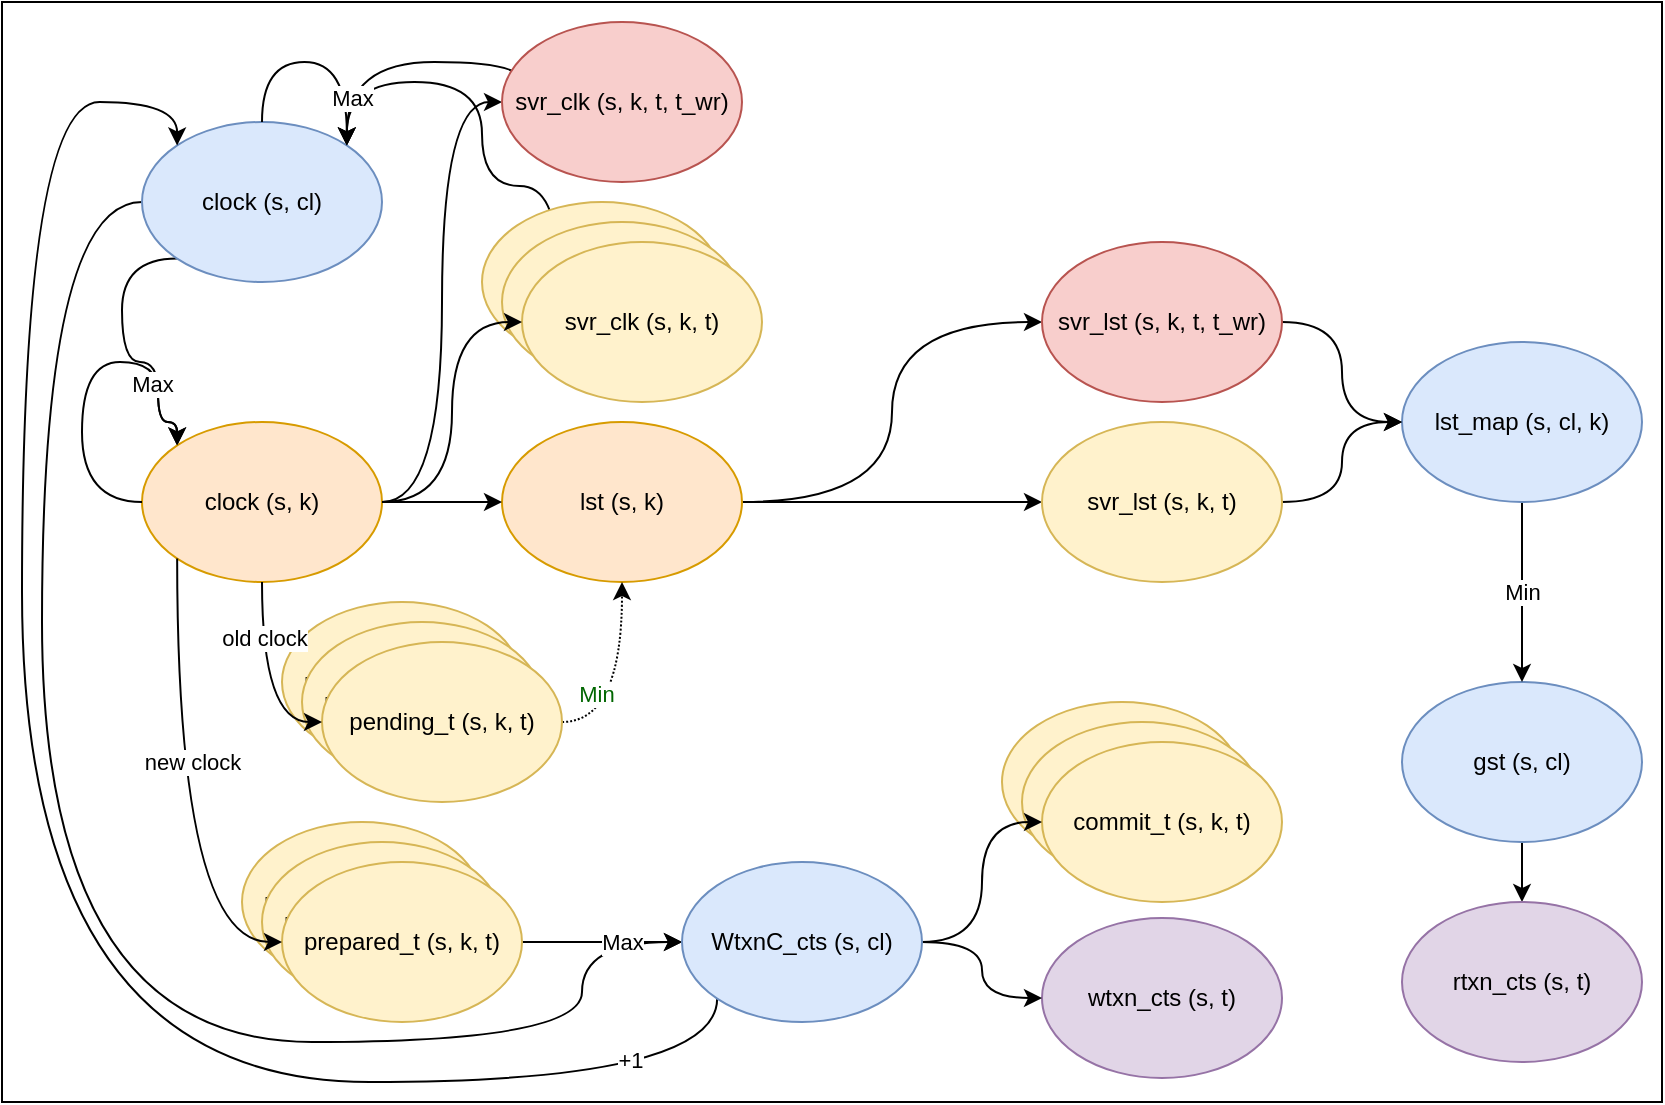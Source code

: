 <mxfile version="23.0.2" type="device" pages="2">
  <diagram name="Page-1" id="ZIFPLu7CePDephOo77lz">
    <mxGraphModel dx="776" dy="522" grid="1" gridSize="10" guides="1" tooltips="1" connect="1" arrows="1" fold="1" page="1" pageScale="1" pageWidth="850" pageHeight="1100" math="0" shadow="0">
      <root>
        <mxCell id="0" />
        <mxCell id="1" parent="0" />
        <mxCell id="nfb2AhiocmXmAQdRs9SI-58" value="" style="rounded=0;whiteSpace=wrap;html=1;fontFamily=Helvetica;fontSize=11;fontColor=default;" parent="1" vertex="1">
          <mxGeometry x="10" y="200" width="830" height="550" as="geometry" />
        </mxCell>
        <mxCell id="nfb2AhiocmXmAQdRs9SI-48" style="edgeStyle=orthogonalEdgeStyle;shape=connector;curved=1;rounded=0;orthogonalLoop=1;jettySize=auto;html=1;exitX=0;exitY=0;exitDx=0;exitDy=0;entryX=1;entryY=0;entryDx=0;entryDy=0;labelBackgroundColor=default;strokeColor=default;align=center;verticalAlign=middle;fontFamily=Helvetica;fontSize=11;fontColor=default;endArrow=classic;" parent="1" source="nfb2AhiocmXmAQdRs9SI-46" target="nfb2AhiocmXmAQdRs9SI-4" edge="1">
          <mxGeometry relative="1" as="geometry">
            <Array as="points">
              <mxPoint x="288" y="292" />
              <mxPoint x="250" y="292" />
              <mxPoint x="250" y="240" />
              <mxPoint x="182" y="240" />
            </Array>
          </mxGeometry>
        </mxCell>
        <mxCell id="nfb2AhiocmXmAQdRs9SI-17" style="edgeStyle=orthogonalEdgeStyle;shape=connector;curved=1;rounded=0;orthogonalLoop=1;jettySize=auto;html=1;exitX=0.5;exitY=1;exitDx=0;exitDy=0;entryX=0.5;entryY=0;entryDx=0;entryDy=0;labelBackgroundColor=default;strokeColor=default;align=center;verticalAlign=middle;fontFamily=Helvetica;fontSize=11;fontColor=default;endArrow=classic;" parent="1" source="nfb2AhiocmXmAQdRs9SI-1" target="nfb2AhiocmXmAQdRs9SI-13" edge="1">
          <mxGeometry relative="1" as="geometry" />
        </mxCell>
        <mxCell id="nfb2AhiocmXmAQdRs9SI-1" value="gst (s, cl)" style="ellipse;whiteSpace=wrap;html=1;fillColor=#dae8fc;strokeColor=#6c8ebf;" parent="1" vertex="1">
          <mxGeometry x="710" y="540" width="120" height="80" as="geometry" />
        </mxCell>
        <mxCell id="nfb2AhiocmXmAQdRs9SI-53" value="Min" style="edgeStyle=orthogonalEdgeStyle;shape=connector;curved=1;rounded=0;orthogonalLoop=1;jettySize=auto;html=1;exitX=0.5;exitY=1;exitDx=0;exitDy=0;entryX=0.5;entryY=0;entryDx=0;entryDy=0;labelBackgroundColor=default;strokeColor=default;align=center;verticalAlign=middle;fontFamily=Helvetica;fontSize=11;fontColor=default;endArrow=classic;" parent="1" source="nfb2AhiocmXmAQdRs9SI-2" target="nfb2AhiocmXmAQdRs9SI-1" edge="1">
          <mxGeometry relative="1" as="geometry" />
        </mxCell>
        <mxCell id="nfb2AhiocmXmAQdRs9SI-2" value="lst_map (s, cl, k)" style="ellipse;whiteSpace=wrap;html=1;fillColor=#dae8fc;strokeColor=#6c8ebf;" parent="1" vertex="1">
          <mxGeometry x="710" y="370" width="120" height="80" as="geometry" />
        </mxCell>
        <mxCell id="nfb2AhiocmXmAQdRs9SI-39" style="edgeStyle=orthogonalEdgeStyle;shape=connector;curved=1;rounded=0;orthogonalLoop=1;jettySize=auto;html=1;exitX=1;exitY=0.5;exitDx=0;exitDy=0;entryX=0;entryY=0.5;entryDx=0;entryDy=0;labelBackgroundColor=default;strokeColor=default;align=center;verticalAlign=middle;fontFamily=Helvetica;fontSize=11;fontColor=default;endArrow=classic;" parent="1" source="nfb2AhiocmXmAQdRs9SI-3" target="nfb2AhiocmXmAQdRs9SI-9" edge="1">
          <mxGeometry relative="1" as="geometry" />
        </mxCell>
        <mxCell id="nfb2AhiocmXmAQdRs9SI-43" style="edgeStyle=orthogonalEdgeStyle;shape=connector;curved=1;rounded=0;orthogonalLoop=1;jettySize=auto;html=1;exitX=1;exitY=0.5;exitDx=0;exitDy=0;entryX=0;entryY=0.5;entryDx=0;entryDy=0;labelBackgroundColor=default;strokeColor=default;align=center;verticalAlign=middle;fontFamily=Helvetica;fontSize=11;fontColor=default;endArrow=classic;" parent="1" source="nfb2AhiocmXmAQdRs9SI-3" target="nfb2AhiocmXmAQdRs9SI-11" edge="1">
          <mxGeometry relative="1" as="geometry" />
        </mxCell>
        <mxCell id="nfb2AhiocmXmAQdRs9SI-3" value="lst (s, k)" style="ellipse;whiteSpace=wrap;html=1;fillColor=#ffe6cc;strokeColor=#d79b00;" parent="1" vertex="1">
          <mxGeometry x="260" y="410" width="120" height="80" as="geometry" />
        </mxCell>
        <mxCell id="nfb2AhiocmXmAQdRs9SI-18" style="edgeStyle=orthogonalEdgeStyle;shape=connector;curved=1;rounded=0;orthogonalLoop=1;jettySize=auto;html=1;exitX=0;exitY=1;exitDx=0;exitDy=0;entryX=0;entryY=0;entryDx=0;entryDy=0;labelBackgroundColor=default;strokeColor=default;align=center;verticalAlign=middle;fontFamily=Helvetica;fontSize=11;fontColor=default;endArrow=classic;" parent="1" source="nfb2AhiocmXmAQdRs9SI-4" target="nfb2AhiocmXmAQdRs9SI-8" edge="1">
          <mxGeometry relative="1" as="geometry">
            <Array as="points">
              <mxPoint x="70" y="328" />
              <mxPoint x="70" y="380" />
              <mxPoint x="88" y="380" />
              <mxPoint x="88" y="410" />
              <mxPoint x="98" y="410" />
            </Array>
          </mxGeometry>
        </mxCell>
        <mxCell id="jsE5d0Et4iHsXZW5bPMR-2" style="edgeStyle=orthogonalEdgeStyle;rounded=0;orthogonalLoop=1;jettySize=auto;html=1;exitX=0;exitY=0.5;exitDx=0;exitDy=0;entryX=0;entryY=0.5;entryDx=0;entryDy=0;curved=1;" parent="1" source="nfb2AhiocmXmAQdRs9SI-4" target="mND3Hp7pckFsUJbRhaZ5-16" edge="1">
          <mxGeometry relative="1" as="geometry">
            <Array as="points">
              <mxPoint x="30" y="300" />
              <mxPoint x="30" y="720" />
              <mxPoint x="300" y="720" />
              <mxPoint x="300" y="670" />
            </Array>
            <mxPoint x="330" y="680" as="targetPoint" />
          </mxGeometry>
        </mxCell>
        <mxCell id="nfb2AhiocmXmAQdRs9SI-4" value="clock (s, cl)" style="ellipse;whiteSpace=wrap;html=1;fillColor=#dae8fc;strokeColor=#6c8ebf;" parent="1" vertex="1">
          <mxGeometry x="80" y="260" width="120" height="80" as="geometry" />
        </mxCell>
        <mxCell id="nfb2AhiocmXmAQdRs9SI-7" value="svr_clk (s, k, t)" style="ellipse;whiteSpace=wrap;html=1;fillColor=#fff2cc;strokeColor=#d6b656;" parent="1" vertex="1">
          <mxGeometry x="250" y="300" width="120" height="80" as="geometry" />
        </mxCell>
        <mxCell id="nfb2AhiocmXmAQdRs9SI-36" style="edgeStyle=orthogonalEdgeStyle;shape=connector;curved=1;rounded=0;orthogonalLoop=1;jettySize=auto;html=1;exitX=1;exitY=0.5;exitDx=0;exitDy=0;entryX=0;entryY=0.5;entryDx=0;entryDy=0;labelBackgroundColor=default;strokeColor=default;align=center;verticalAlign=middle;fontFamily=Helvetica;fontSize=11;fontColor=default;endArrow=classic;" parent="1" source="nfb2AhiocmXmAQdRs9SI-8" target="nfb2AhiocmXmAQdRs9SI-3" edge="1">
          <mxGeometry relative="1" as="geometry" />
        </mxCell>
        <mxCell id="nfb2AhiocmXmAQdRs9SI-56" style="edgeStyle=orthogonalEdgeStyle;shape=connector;curved=1;rounded=0;orthogonalLoop=1;jettySize=auto;html=1;exitX=1;exitY=0.5;exitDx=0;exitDy=0;entryX=0;entryY=0.5;entryDx=0;entryDy=0;labelBackgroundColor=default;strokeColor=default;align=center;verticalAlign=middle;fontFamily=Helvetica;fontSize=11;fontColor=default;endArrow=classic;" parent="1" source="nfb2AhiocmXmAQdRs9SI-8" target="nfb2AhiocmXmAQdRs9SI-10" edge="1">
          <mxGeometry relative="1" as="geometry" />
        </mxCell>
        <mxCell id="nfb2AhiocmXmAQdRs9SI-8" value="clock (s, k)" style="ellipse;whiteSpace=wrap;html=1;fillColor=#ffe6cc;strokeColor=#d79b00;" parent="1" vertex="1">
          <mxGeometry x="80" y="410" width="120" height="80" as="geometry" />
        </mxCell>
        <mxCell id="nfb2AhiocmXmAQdRs9SI-52" style="edgeStyle=orthogonalEdgeStyle;shape=connector;curved=1;rounded=0;orthogonalLoop=1;jettySize=auto;html=1;exitX=1;exitY=0.5;exitDx=0;exitDy=0;entryX=0;entryY=0.5;entryDx=0;entryDy=0;labelBackgroundColor=default;strokeColor=default;align=center;verticalAlign=middle;fontFamily=Helvetica;fontSize=11;fontColor=default;endArrow=classic;" parent="1" source="nfb2AhiocmXmAQdRs9SI-9" target="nfb2AhiocmXmAQdRs9SI-2" edge="1">
          <mxGeometry relative="1" as="geometry">
            <mxPoint x="710" y="410" as="targetPoint" />
          </mxGeometry>
        </mxCell>
        <mxCell id="nfb2AhiocmXmAQdRs9SI-9" value="svr_lst (s, k, t)" style="ellipse;whiteSpace=wrap;html=1;fillColor=#fff2cc;strokeColor=#d6b656;" parent="1" vertex="1">
          <mxGeometry x="530" y="410" width="120" height="80" as="geometry" />
        </mxCell>
        <mxCell id="nfb2AhiocmXmAQdRs9SI-55" style="edgeStyle=orthogonalEdgeStyle;shape=connector;curved=1;rounded=0;orthogonalLoop=1;jettySize=auto;html=1;exitX=0;exitY=0.5;exitDx=0;exitDy=0;entryX=1;entryY=0;entryDx=0;entryDy=0;labelBackgroundColor=default;strokeColor=default;align=center;verticalAlign=middle;fontFamily=Helvetica;fontSize=11;fontColor=default;endArrow=classic;" parent="1" source="nfb2AhiocmXmAQdRs9SI-10" target="nfb2AhiocmXmAQdRs9SI-4" edge="1">
          <mxGeometry relative="1" as="geometry">
            <Array as="points">
              <mxPoint x="270" y="230" />
              <mxPoint x="182" y="230" />
            </Array>
          </mxGeometry>
        </mxCell>
        <mxCell id="nfb2AhiocmXmAQdRs9SI-10" value="svr_clk (s, k, t, t_wr)" style="ellipse;whiteSpace=wrap;html=1;fillColor=#f8cecc;strokeColor=#b85450;" parent="1" vertex="1">
          <mxGeometry x="260" y="210" width="120" height="80" as="geometry" />
        </mxCell>
        <mxCell id="nfb2AhiocmXmAQdRs9SI-51" style="edgeStyle=orthogonalEdgeStyle;shape=connector;curved=1;rounded=0;orthogonalLoop=1;jettySize=auto;html=1;exitX=1;exitY=0.5;exitDx=0;exitDy=0;entryX=0;entryY=0.5;entryDx=0;entryDy=0;labelBackgroundColor=default;strokeColor=default;align=center;verticalAlign=middle;fontFamily=Helvetica;fontSize=11;fontColor=default;endArrow=classic;" parent="1" source="nfb2AhiocmXmAQdRs9SI-11" target="nfb2AhiocmXmAQdRs9SI-2" edge="1">
          <mxGeometry relative="1" as="geometry">
            <mxPoint x="710" y="410" as="targetPoint" />
          </mxGeometry>
        </mxCell>
        <mxCell id="nfb2AhiocmXmAQdRs9SI-11" value="svr_lst (s, k, t, t_wr)" style="ellipse;whiteSpace=wrap;html=1;fillColor=#f8cecc;strokeColor=#b85450;" parent="1" vertex="1">
          <mxGeometry x="530" y="320" width="120" height="80" as="geometry" />
        </mxCell>
        <mxCell id="nfb2AhiocmXmAQdRs9SI-13" value="rtxn_cts (s, t)" style="ellipse;whiteSpace=wrap;html=1;fillColor=#e1d5e7;strokeColor=#9673a6;" parent="1" vertex="1">
          <mxGeometry x="710" y="650" width="120" height="80" as="geometry" />
        </mxCell>
        <mxCell id="nfb2AhiocmXmAQdRs9SI-20" style="edgeStyle=orthogonalEdgeStyle;shape=connector;curved=1;rounded=0;orthogonalLoop=1;jettySize=auto;html=1;exitX=0;exitY=0.5;exitDx=0;exitDy=0;entryX=0;entryY=0;entryDx=0;entryDy=0;labelBackgroundColor=default;strokeColor=default;align=center;verticalAlign=middle;fontFamily=Helvetica;fontSize=11;fontColor=default;endArrow=classic;" parent="1" source="nfb2AhiocmXmAQdRs9SI-8" target="nfb2AhiocmXmAQdRs9SI-8" edge="1">
          <mxGeometry relative="1" as="geometry">
            <Array as="points">
              <mxPoint x="50" y="450" />
              <mxPoint x="50" y="380" />
              <mxPoint x="88" y="380" />
              <mxPoint x="88" y="410" />
              <mxPoint x="98" y="410" />
            </Array>
          </mxGeometry>
        </mxCell>
        <mxCell id="nfb2AhiocmXmAQdRs9SI-42" value="Max" style="edgeLabel;html=1;align=center;verticalAlign=middle;resizable=0;points=[];fontSize=11;fontFamily=Helvetica;fontColor=default;" parent="nfb2AhiocmXmAQdRs9SI-20" vertex="1" connectable="0">
          <mxGeometry x="0.576" y="-3" relative="1" as="geometry">
            <mxPoint as="offset" />
          </mxGeometry>
        </mxCell>
        <mxCell id="jsE5d0Et4iHsXZW5bPMR-3" style="edgeStyle=orthogonalEdgeStyle;rounded=0;orthogonalLoop=1;jettySize=auto;html=1;exitX=0;exitY=1;exitDx=0;exitDy=0;entryX=0;entryY=0;entryDx=0;entryDy=0;curved=1;" parent="1" source="mND3Hp7pckFsUJbRhaZ5-16" target="nfb2AhiocmXmAQdRs9SI-4" edge="1">
          <mxGeometry relative="1" as="geometry">
            <Array as="points">
              <mxPoint x="368" y="740" />
              <mxPoint x="20" y="740" />
              <mxPoint x="20" y="250" />
              <mxPoint x="98" y="250" />
            </Array>
            <mxPoint x="360" y="710" as="sourcePoint" />
          </mxGeometry>
        </mxCell>
        <mxCell id="69Xz8Fve1EjwKvk6z746-1" value="+1" style="edgeLabel;html=1;align=center;verticalAlign=middle;resizable=0;points=[];" parent="jsE5d0Et4iHsXZW5bPMR-3" vertex="1" connectable="0">
          <mxGeometry x="-0.825" y="-11" relative="1" as="geometry">
            <mxPoint as="offset" />
          </mxGeometry>
        </mxCell>
        <mxCell id="nfb2AhiocmXmAQdRs9SI-45" value="svr_clk (s, k, t)" style="ellipse;whiteSpace=wrap;html=1;fillColor=#fff2cc;strokeColor=#d6b656;" parent="1" vertex="1">
          <mxGeometry x="260" y="310" width="120" height="80" as="geometry" />
        </mxCell>
        <mxCell id="nfb2AhiocmXmAQdRs9SI-46" value="svr_clk (s, k, t)" style="ellipse;whiteSpace=wrap;html=1;fillColor=#fff2cc;strokeColor=#d6b656;" parent="1" vertex="1">
          <mxGeometry x="270" y="320" width="120" height="80" as="geometry" />
        </mxCell>
        <mxCell id="nfb2AhiocmXmAQdRs9SI-47" style="edgeStyle=orthogonalEdgeStyle;shape=connector;curved=1;rounded=0;orthogonalLoop=1;jettySize=auto;html=1;exitX=1;exitY=0.5;exitDx=0;exitDy=0;entryX=0;entryY=0.5;entryDx=0;entryDy=0;labelBackgroundColor=default;strokeColor=default;align=center;verticalAlign=middle;fontFamily=Helvetica;fontSize=11;fontColor=default;endArrow=classic;" parent="1" source="nfb2AhiocmXmAQdRs9SI-8" target="nfb2AhiocmXmAQdRs9SI-46" edge="1">
          <mxGeometry relative="1" as="geometry" />
        </mxCell>
        <mxCell id="nfb2AhiocmXmAQdRs9SI-49" style="edgeStyle=orthogonalEdgeStyle;shape=connector;curved=1;rounded=0;orthogonalLoop=1;jettySize=auto;html=1;exitX=0.5;exitY=0;exitDx=0;exitDy=0;entryX=1;entryY=0;entryDx=0;entryDy=0;labelBackgroundColor=default;strokeColor=default;align=center;verticalAlign=middle;fontFamily=Helvetica;fontSize=11;fontColor=default;endArrow=classic;" parent="1" source="nfb2AhiocmXmAQdRs9SI-4" target="nfb2AhiocmXmAQdRs9SI-4" edge="1">
          <mxGeometry relative="1" as="geometry">
            <Array as="points">
              <mxPoint x="140" y="230" />
              <mxPoint x="182" y="230" />
            </Array>
          </mxGeometry>
        </mxCell>
        <mxCell id="nfb2AhiocmXmAQdRs9SI-50" value="Max" style="edgeLabel;html=1;align=center;verticalAlign=middle;resizable=0;points=[];fontSize=11;fontFamily=Helvetica;fontColor=default;" parent="nfb2AhiocmXmAQdRs9SI-49" vertex="1" connectable="0">
          <mxGeometry x="0.586" y="2" relative="1" as="geometry">
            <mxPoint as="offset" />
          </mxGeometry>
        </mxCell>
        <mxCell id="mND3Hp7pckFsUJbRhaZ5-1" value="prepared_t (s, k, t)" style="ellipse;whiteSpace=wrap;html=1;fillColor=#fff2cc;strokeColor=#d6b656;" parent="1" vertex="1">
          <mxGeometry x="130" y="610" width="120" height="80" as="geometry" />
        </mxCell>
        <mxCell id="mND3Hp7pckFsUJbRhaZ5-2" value="commit_t (s, k, t)" style="ellipse;whiteSpace=wrap;html=1;fillColor=#fff2cc;strokeColor=#d6b656;" parent="1" vertex="1">
          <mxGeometry x="510" y="550" width="120" height="80" as="geometry" />
        </mxCell>
        <mxCell id="mND3Hp7pckFsUJbRhaZ5-3" value="wtxn_cts (s, t)" style="ellipse;whiteSpace=wrap;html=1;fillColor=#e1d5e7;strokeColor=#9673a6;" parent="1" vertex="1">
          <mxGeometry x="530" y="658" width="120" height="80" as="geometry" />
        </mxCell>
        <mxCell id="mND3Hp7pckFsUJbRhaZ5-4" value="prepared_t (s, k, t)" style="ellipse;whiteSpace=wrap;html=1;fillColor=#fff2cc;strokeColor=#d6b656;" parent="1" vertex="1">
          <mxGeometry x="140" y="620" width="120" height="80" as="geometry" />
        </mxCell>
        <mxCell id="mND3Hp7pckFsUJbRhaZ5-5" style="edgeStyle=orthogonalEdgeStyle;shape=connector;curved=1;rounded=0;orthogonalLoop=1;jettySize=auto;html=1;exitX=1;exitY=0.5;exitDx=0;exitDy=0;labelBackgroundColor=default;strokeColor=default;align=center;verticalAlign=middle;fontFamily=Helvetica;fontSize=11;fontColor=default;endArrow=classic;entryX=0;entryY=0.5;entryDx=0;entryDy=0;" parent="1" source="mND3Hp7pckFsUJbRhaZ5-8" target="mND3Hp7pckFsUJbRhaZ5-16" edge="1">
          <mxGeometry relative="1" as="geometry">
            <Array as="points">
              <mxPoint x="310" y="670" />
              <mxPoint x="310" y="670" />
            </Array>
            <mxPoint x="330" y="680" as="targetPoint" />
          </mxGeometry>
        </mxCell>
        <mxCell id="mND3Hp7pckFsUJbRhaZ5-6" value="Max" style="edgeLabel;html=1;align=center;verticalAlign=middle;resizable=0;points=[];fontSize=11;fontFamily=Helvetica;fontColor=default;" parent="mND3Hp7pckFsUJbRhaZ5-5" vertex="1" connectable="0">
          <mxGeometry x="-0.102" y="-2" relative="1" as="geometry">
            <mxPoint x="14" y="-2" as="offset" />
          </mxGeometry>
        </mxCell>
        <mxCell id="mND3Hp7pckFsUJbRhaZ5-8" value="prepared_t (s, k, t)" style="ellipse;whiteSpace=wrap;html=1;fillColor=#fff2cc;strokeColor=#d6b656;" parent="1" vertex="1">
          <mxGeometry x="150" y="630" width="120" height="80" as="geometry" />
        </mxCell>
        <mxCell id="mND3Hp7pckFsUJbRhaZ5-9" style="edgeStyle=orthogonalEdgeStyle;shape=connector;curved=1;rounded=0;orthogonalLoop=1;jettySize=auto;html=1;exitX=0;exitY=1;exitDx=0;exitDy=0;entryX=0;entryY=0.5;entryDx=0;entryDy=0;labelBackgroundColor=default;strokeColor=#000000;align=center;verticalAlign=middle;fontFamily=Helvetica;fontSize=11;fontColor=default;endArrow=classic;fillColor=#d5e8d4;" parent="1" source="nfb2AhiocmXmAQdRs9SI-8" target="mND3Hp7pckFsUJbRhaZ5-8" edge="1">
          <mxGeometry relative="1" as="geometry">
            <mxPoint x="98" y="478" as="sourcePoint" />
            <Array as="points">
              <mxPoint x="98" y="670" />
            </Array>
          </mxGeometry>
        </mxCell>
        <mxCell id="8s0WNKG1qOcPaSkfk_hF-2" value="new clock" style="edgeLabel;html=1;align=center;verticalAlign=middle;resizable=0;points=[];" parent="mND3Hp7pckFsUJbRhaZ5-9" vertex="1" connectable="0">
          <mxGeometry x="-0.176" y="7" relative="1" as="geometry">
            <mxPoint y="1" as="offset" />
          </mxGeometry>
        </mxCell>
        <mxCell id="mND3Hp7pckFsUJbRhaZ5-10" value="commit_t (s, k, t)" style="ellipse;whiteSpace=wrap;html=1;fillColor=#fff2cc;strokeColor=#d6b656;" parent="1" vertex="1">
          <mxGeometry x="520" y="560" width="120" height="80" as="geometry" />
        </mxCell>
        <mxCell id="mND3Hp7pckFsUJbRhaZ5-11" value="commit_t (s, k, t)" style="ellipse;whiteSpace=wrap;html=1;fillColor=#fff2cc;strokeColor=#d6b656;" parent="1" vertex="1">
          <mxGeometry x="530" y="570" width="120" height="80" as="geometry" />
        </mxCell>
        <mxCell id="mND3Hp7pckFsUJbRhaZ5-15" style="edgeStyle=orthogonalEdgeStyle;shape=connector;curved=1;rounded=0;orthogonalLoop=1;jettySize=auto;html=1;exitX=1;exitY=0.5;exitDx=0;exitDy=0;entryX=0;entryY=0.5;entryDx=0;entryDy=0;labelBackgroundColor=default;strokeColor=default;align=center;verticalAlign=middle;fontFamily=Helvetica;fontSize=11;fontColor=default;endArrow=classic;" parent="1" source="mND3Hp7pckFsUJbRhaZ5-16" target="mND3Hp7pckFsUJbRhaZ5-11" edge="1">
          <mxGeometry relative="1" as="geometry">
            <mxPoint x="560" y="648" as="sourcePoint" />
            <Array as="points">
              <mxPoint x="500" y="670" />
              <mxPoint x="500" y="610" />
            </Array>
          </mxGeometry>
        </mxCell>
        <mxCell id="69Xz8Fve1EjwKvk6z746-2" style="edgeStyle=orthogonalEdgeStyle;rounded=0;orthogonalLoop=1;jettySize=auto;html=1;exitX=1;exitY=0.5;exitDx=0;exitDy=0;entryX=0;entryY=0.5;entryDx=0;entryDy=0;curved=1;" parent="1" source="mND3Hp7pckFsUJbRhaZ5-16" target="mND3Hp7pckFsUJbRhaZ5-3" edge="1">
          <mxGeometry relative="1" as="geometry" />
        </mxCell>
        <mxCell id="mND3Hp7pckFsUJbRhaZ5-16" value="WtxnC_cts (s, cl)" style="ellipse;whiteSpace=wrap;html=1;fillColor=#dae8fc;strokeColor=#6c8ebf;" parent="1" vertex="1">
          <mxGeometry x="350" y="630" width="120" height="80" as="geometry" />
        </mxCell>
        <mxCell id="mND3Hp7pckFsUJbRhaZ5-17" style="edgeStyle=orthogonalEdgeStyle;shape=connector;curved=1;rounded=0;orthogonalLoop=1;jettySize=auto;html=1;exitX=1;exitY=0.5;exitDx=0;exitDy=0;labelBackgroundColor=default;strokeColor=#000000;align=center;verticalAlign=middle;fontFamily=Helvetica;fontSize=11;fontColor=default;endArrow=classic;fillColor=#d5e8d4;dashed=1;dashPattern=1 1;entryX=0.5;entryY=1;entryDx=0;entryDy=0;" parent="1" source="mND3Hp7pckFsUJbRhaZ5-21" target="nfb2AhiocmXmAQdRs9SI-3" edge="1">
          <mxGeometry relative="1" as="geometry">
            <mxPoint x="320" y="490" as="targetPoint" />
            <Array as="points">
              <mxPoint x="320" y="560" />
            </Array>
          </mxGeometry>
        </mxCell>
        <mxCell id="mND3Hp7pckFsUJbRhaZ5-18" value="&lt;font color=&quot;#006600&quot;&gt;Min&lt;/font&gt;" style="edgeLabel;html=1;align=center;verticalAlign=middle;resizable=0;points=[];fontSize=11;fontFamily=Helvetica;fontColor=default;" parent="mND3Hp7pckFsUJbRhaZ5-17" vertex="1" connectable="0">
          <mxGeometry x="-0.076" y="4" relative="1" as="geometry">
            <mxPoint x="-9" y="2" as="offset" />
          </mxGeometry>
        </mxCell>
        <mxCell id="mND3Hp7pckFsUJbRhaZ5-19" value="prepared_t (s, k, t)" style="ellipse;whiteSpace=wrap;html=1;fillColor=#fff2cc;strokeColor=#d6b656;" parent="1" vertex="1">
          <mxGeometry x="150" y="500" width="120" height="80" as="geometry" />
        </mxCell>
        <mxCell id="mND3Hp7pckFsUJbRhaZ5-20" value="prepared_t (s, k, t)" style="ellipse;whiteSpace=wrap;html=1;fillColor=#fff2cc;strokeColor=#d6b656;" parent="1" vertex="1">
          <mxGeometry x="160" y="510" width="120" height="80" as="geometry" />
        </mxCell>
        <mxCell id="mND3Hp7pckFsUJbRhaZ5-21" value="pending_t (s, k, t)" style="ellipse;whiteSpace=wrap;html=1;fillColor=#fff2cc;strokeColor=#d6b656;" parent="1" vertex="1">
          <mxGeometry x="170" y="520" width="120" height="80" as="geometry" />
        </mxCell>
        <mxCell id="mND3Hp7pckFsUJbRhaZ5-22" style="edgeStyle=orthogonalEdgeStyle;shape=connector;curved=1;rounded=0;orthogonalLoop=1;jettySize=auto;html=1;exitX=0.5;exitY=1;exitDx=0;exitDy=0;entryX=0;entryY=0.5;entryDx=0;entryDy=0;labelBackgroundColor=default;strokeColor=#000000;align=center;verticalAlign=middle;fontFamily=Helvetica;fontSize=11;fontColor=default;endArrow=classic;fillColor=#d5e8d4;" parent="1" source="nfb2AhiocmXmAQdRs9SI-8" target="mND3Hp7pckFsUJbRhaZ5-21" edge="1">
          <mxGeometry relative="1" as="geometry">
            <mxPoint x="140" y="490" as="sourcePoint" />
            <Array as="points">
              <mxPoint x="140" y="560" />
            </Array>
          </mxGeometry>
        </mxCell>
        <mxCell id="8s0WNKG1qOcPaSkfk_hF-1" value="old clock" style="edgeLabel;html=1;align=center;verticalAlign=middle;resizable=0;points=[];" parent="mND3Hp7pckFsUJbRhaZ5-22" vertex="1" connectable="0">
          <mxGeometry x="-0.451" y="1" relative="1" as="geometry">
            <mxPoint as="offset" />
          </mxGeometry>
        </mxCell>
      </root>
    </mxGraphModel>
  </diagram>
  <diagram id="0p1XBNyS3pz1rXWSF-s8" name="Seite-2">
    <mxGraphModel dx="776" dy="522" grid="1" gridSize="10" guides="1" tooltips="1" connect="1" arrows="1" fold="1" page="1" pageScale="1" pageWidth="850" pageHeight="1100" math="0" shadow="0">
      <root>
        <mxCell id="0" />
        <mxCell id="1" parent="0" />
        <mxCell id="1eaNFyWJd6tIJaW6yD80-1" value="" style="rounded=0;whiteSpace=wrap;html=1;fontFamily=Helvetica;fontSize=11;fontColor=default;" parent="1" vertex="1">
          <mxGeometry x="10" y="200" width="830" height="550" as="geometry" />
        </mxCell>
        <mxCell id="1eaNFyWJd6tIJaW6yD80-2" style="edgeStyle=orthogonalEdgeStyle;shape=connector;curved=1;rounded=0;orthogonalLoop=1;jettySize=auto;html=1;exitX=0;exitY=0;exitDx=0;exitDy=0;entryX=1;entryY=0;entryDx=0;entryDy=0;labelBackgroundColor=default;strokeColor=default;align=center;verticalAlign=middle;fontFamily=Helvetica;fontSize=11;fontColor=default;endArrow=classic;" parent="1" source="1eaNFyWJd6tIJaW6yD80-43" target="1eaNFyWJd6tIJaW6yD80-12" edge="1">
          <mxGeometry relative="1" as="geometry">
            <Array as="points">
              <mxPoint x="288" y="292" />
              <mxPoint x="250" y="292" />
              <mxPoint x="250" y="240" />
              <mxPoint x="182" y="240" />
            </Array>
          </mxGeometry>
        </mxCell>
        <mxCell id="1eaNFyWJd6tIJaW6yD80-3" style="edgeStyle=orthogonalEdgeStyle;shape=connector;curved=1;rounded=0;orthogonalLoop=1;jettySize=auto;html=1;exitX=0.5;exitY=1;exitDx=0;exitDy=0;entryX=0.5;entryY=0;entryDx=0;entryDy=0;labelBackgroundColor=default;strokeColor=#82b366;align=center;verticalAlign=middle;fontFamily=Helvetica;fontSize=11;fontColor=default;endArrow=classic;fillColor=#d5e8d4;" parent="1" source="1eaNFyWJd6tIJaW6yD80-4" target="1eaNFyWJd6tIJaW6yD80-26" edge="1">
          <mxGeometry relative="1" as="geometry" />
        </mxCell>
        <mxCell id="1eaNFyWJd6tIJaW6yD80-4" value="gst (s, cl)" style="ellipse;whiteSpace=wrap;html=1;fillColor=#d5e8d4;strokeColor=#82b366;" parent="1" vertex="1">
          <mxGeometry x="710" y="540" width="120" height="80" as="geometry" />
        </mxCell>
        <mxCell id="1eaNFyWJd6tIJaW6yD80-5" value="Min" style="edgeStyle=orthogonalEdgeStyle;shape=connector;curved=1;rounded=0;orthogonalLoop=1;jettySize=auto;html=1;exitX=0.5;exitY=1;exitDx=0;exitDy=0;entryX=0.5;entryY=0;entryDx=0;entryDy=0;labelBackgroundColor=default;strokeColor=#82b366;align=center;verticalAlign=middle;fontFamily=Helvetica;fontSize=11;fontColor=default;endArrow=classic;fillColor=#d5e8d4;dashed=1;dashPattern=1 1;" parent="1" source="1eaNFyWJd6tIJaW6yD80-6" target="1eaNFyWJd6tIJaW6yD80-4" edge="1">
          <mxGeometry relative="1" as="geometry" />
        </mxCell>
        <mxCell id="1eaNFyWJd6tIJaW6yD80-6" value="lst_map (s, cl, k)" style="ellipse;whiteSpace=wrap;html=1;fillColor=#d5e8d4;strokeColor=#82b366;" parent="1" vertex="1">
          <mxGeometry x="710" y="370" width="120" height="80" as="geometry" />
        </mxCell>
        <mxCell id="1eaNFyWJd6tIJaW6yD80-7" style="edgeStyle=orthogonalEdgeStyle;shape=connector;curved=1;rounded=0;orthogonalLoop=1;jettySize=auto;html=1;exitX=1;exitY=0.5;exitDx=0;exitDy=0;entryX=0;entryY=0.5;entryDx=0;entryDy=0;labelBackgroundColor=default;strokeColor=#82b366;align=center;verticalAlign=middle;fontFamily=Helvetica;fontSize=11;fontColor=default;endArrow=classic;fillColor=#d5e8d4;" parent="1" source="1eaNFyWJd6tIJaW6yD80-9" target="1eaNFyWJd6tIJaW6yD80-20" edge="1">
          <mxGeometry relative="1" as="geometry" />
        </mxCell>
        <mxCell id="1eaNFyWJd6tIJaW6yD80-8" style="edgeStyle=orthogonalEdgeStyle;shape=connector;curved=1;rounded=0;orthogonalLoop=1;jettySize=auto;html=1;exitX=1;exitY=0.5;exitDx=0;exitDy=0;entryX=0;entryY=0.5;entryDx=0;entryDy=0;labelBackgroundColor=default;strokeColor=#82b366;align=center;verticalAlign=middle;fontFamily=Helvetica;fontSize=11;fontColor=default;endArrow=classic;fillColor=#d5e8d4;" parent="1" source="1eaNFyWJd6tIJaW6yD80-9" target="1eaNFyWJd6tIJaW6yD80-24" edge="1">
          <mxGeometry relative="1" as="geometry" />
        </mxCell>
        <mxCell id="1eaNFyWJd6tIJaW6yD80-49" style="edgeStyle=orthogonalEdgeStyle;rounded=0;orthogonalLoop=1;jettySize=auto;html=1;exitX=1;exitY=0;exitDx=0;exitDy=0;entryX=0;entryY=0;entryDx=0;entryDy=0;curved=1;dashed=1;fillColor=#d5e8d4;strokeColor=#82b366;" parent="1" source="1eaNFyWJd6tIJaW6yD80-9" target="1eaNFyWJd6tIJaW6yD80-6" edge="1">
          <mxGeometry relative="1" as="geometry">
            <Array as="points">
              <mxPoint x="430" y="422" />
              <mxPoint x="430" y="290" />
              <mxPoint x="728" y="290" />
            </Array>
          </mxGeometry>
        </mxCell>
        <mxCell id="1eaNFyWJd6tIJaW6yD80-9" value="lst (s, k)" style="ellipse;whiteSpace=wrap;html=1;fillColor=#d5e8d4;strokeColor=#82b366;" parent="1" vertex="1">
          <mxGeometry x="260" y="410" width="120" height="80" as="geometry" />
        </mxCell>
        <mxCell id="1eaNFyWJd6tIJaW6yD80-10" style="edgeStyle=orthogonalEdgeStyle;shape=connector;curved=1;rounded=0;orthogonalLoop=1;jettySize=auto;html=1;exitX=0;exitY=1;exitDx=0;exitDy=0;entryX=0;entryY=0;entryDx=0;entryDy=0;labelBackgroundColor=default;strokeColor=default;align=center;verticalAlign=middle;fontFamily=Helvetica;fontSize=11;fontColor=default;endArrow=classic;" parent="1" source="1eaNFyWJd6tIJaW6yD80-12" target="1eaNFyWJd6tIJaW6yD80-18" edge="1">
          <mxGeometry relative="1" as="geometry">
            <Array as="points">
              <mxPoint x="70" y="328" />
              <mxPoint x="70" y="380" />
              <mxPoint x="88" y="380" />
              <mxPoint x="88" y="410" />
              <mxPoint x="98" y="410" />
            </Array>
          </mxGeometry>
        </mxCell>
        <mxCell id="1eaNFyWJd6tIJaW6yD80-11" style="edgeStyle=orthogonalEdgeStyle;rounded=0;orthogonalLoop=1;jettySize=auto;html=1;exitX=0;exitY=0.5;exitDx=0;exitDy=0;entryX=0;entryY=0.5;entryDx=0;entryDy=0;curved=1;" parent="1" source="1eaNFyWJd6tIJaW6yD80-12" target="z8fJt3vIVoFXJ8DAZkKp-10" edge="1">
          <mxGeometry relative="1" as="geometry">
            <Array as="points">
              <mxPoint x="30" y="300" />
              <mxPoint x="30" y="720" />
              <mxPoint x="300" y="720" />
              <mxPoint x="300" y="670" />
            </Array>
            <mxPoint x="330.0" y="680.0" as="targetPoint" />
          </mxGeometry>
        </mxCell>
        <mxCell id="1eaNFyWJd6tIJaW6yD80-12" value="clock (s, cl)" style="ellipse;whiteSpace=wrap;html=1;fillColor=#d5e8d4;strokeColor=#82b366;" parent="1" vertex="1">
          <mxGeometry x="80" y="260" width="120" height="80" as="geometry" />
        </mxCell>
        <mxCell id="1eaNFyWJd6tIJaW6yD80-13" value="prepared_t (s, k, t)" style="ellipse;whiteSpace=wrap;html=1;fillColor=#f5f5f5;strokeColor=#666666;fontColor=#333333;" parent="1" vertex="1">
          <mxGeometry x="130" y="610" width="120" height="80" as="geometry" />
        </mxCell>
        <mxCell id="1eaNFyWJd6tIJaW6yD80-15" value="svr_clk (s, k, t)" style="ellipse;whiteSpace=wrap;html=1;fillColor=#f5f5f5;strokeColor=#666666;fontColor=#333333;" parent="1" vertex="1">
          <mxGeometry x="250" y="300" width="120" height="80" as="geometry" />
        </mxCell>
        <mxCell id="1eaNFyWJd6tIJaW6yD80-16" style="edgeStyle=orthogonalEdgeStyle;shape=connector;curved=1;rounded=0;orthogonalLoop=1;jettySize=auto;html=1;exitX=1;exitY=0.5;exitDx=0;exitDy=0;entryX=0;entryY=0.5;entryDx=0;entryDy=0;labelBackgroundColor=default;strokeColor=#82b366;align=center;verticalAlign=middle;fontFamily=Helvetica;fontSize=11;fontColor=default;endArrow=classic;fillColor=#d5e8d4;" parent="1" source="1eaNFyWJd6tIJaW6yD80-18" target="1eaNFyWJd6tIJaW6yD80-9" edge="1">
          <mxGeometry relative="1" as="geometry" />
        </mxCell>
        <mxCell id="1eaNFyWJd6tIJaW6yD80-17" style="edgeStyle=orthogonalEdgeStyle;shape=connector;curved=1;rounded=0;orthogonalLoop=1;jettySize=auto;html=1;exitX=1;exitY=0.5;exitDx=0;exitDy=0;entryX=0;entryY=0.5;entryDx=0;entryDy=0;labelBackgroundColor=default;strokeColor=default;align=center;verticalAlign=middle;fontFamily=Helvetica;fontSize=11;fontColor=default;endArrow=classic;" parent="1" source="1eaNFyWJd6tIJaW6yD80-18" target="1eaNFyWJd6tIJaW6yD80-22" edge="1">
          <mxGeometry relative="1" as="geometry" />
        </mxCell>
        <mxCell id="1eaNFyWJd6tIJaW6yD80-18" value="clock (s, k)" style="ellipse;whiteSpace=wrap;html=1;fillColor=#d5e8d4;strokeColor=#82b366;" parent="1" vertex="1">
          <mxGeometry x="80" y="410" width="120" height="80" as="geometry" />
        </mxCell>
        <mxCell id="1eaNFyWJd6tIJaW6yD80-19" style="edgeStyle=orthogonalEdgeStyle;shape=connector;curved=1;rounded=0;orthogonalLoop=1;jettySize=auto;html=1;exitX=1;exitY=0.5;exitDx=0;exitDy=0;entryX=0;entryY=0.5;entryDx=0;entryDy=0;labelBackgroundColor=default;strokeColor=#d79b00;align=center;verticalAlign=middle;fontFamily=Helvetica;fontSize=11;fontColor=default;endArrow=classic;fillColor=#ffe6cc;" parent="1" source="1eaNFyWJd6tIJaW6yD80-20" target="1eaNFyWJd6tIJaW6yD80-6" edge="1">
          <mxGeometry relative="1" as="geometry">
            <mxPoint x="710" y="410" as="targetPoint" />
          </mxGeometry>
        </mxCell>
        <mxCell id="1eaNFyWJd6tIJaW6yD80-20" value="svr_lst (s, k, t)" style="ellipse;whiteSpace=wrap;html=1;fillColor=#f5f5f5;strokeColor=#666666;fontColor=#333333;" parent="1" vertex="1">
          <mxGeometry x="530" y="410" width="120" height="80" as="geometry" />
        </mxCell>
        <mxCell id="1eaNFyWJd6tIJaW6yD80-21" style="edgeStyle=orthogonalEdgeStyle;shape=connector;curved=1;rounded=0;orthogonalLoop=1;jettySize=auto;html=1;exitX=0;exitY=0.5;exitDx=0;exitDy=0;entryX=1;entryY=0;entryDx=0;entryDy=0;labelBackgroundColor=default;strokeColor=default;align=center;verticalAlign=middle;fontFamily=Helvetica;fontSize=11;fontColor=default;endArrow=classic;" parent="1" source="1eaNFyWJd6tIJaW6yD80-22" target="1eaNFyWJd6tIJaW6yD80-12" edge="1">
          <mxGeometry relative="1" as="geometry">
            <Array as="points">
              <mxPoint x="270" y="230" />
              <mxPoint x="182" y="230" />
            </Array>
          </mxGeometry>
        </mxCell>
        <mxCell id="1eaNFyWJd6tIJaW6yD80-22" value="svr_clk (s, k, t, t_wr)" style="ellipse;whiteSpace=wrap;html=1;fillColor=#f5f5f5;strokeColor=#666666;fontColor=#333333;" parent="1" vertex="1">
          <mxGeometry x="260" y="210" width="120" height="80" as="geometry" />
        </mxCell>
        <mxCell id="1eaNFyWJd6tIJaW6yD80-23" style="edgeStyle=orthogonalEdgeStyle;shape=connector;curved=1;rounded=0;orthogonalLoop=1;jettySize=auto;html=1;exitX=1;exitY=0.5;exitDx=0;exitDy=0;entryX=0;entryY=0.5;entryDx=0;entryDy=0;labelBackgroundColor=default;strokeColor=#82b366;align=center;verticalAlign=middle;fontFamily=Helvetica;fontSize=11;fontColor=default;endArrow=classic;fillColor=#d5e8d4;" parent="1" source="1eaNFyWJd6tIJaW6yD80-24" target="1eaNFyWJd6tIJaW6yD80-6" edge="1">
          <mxGeometry relative="1" as="geometry">
            <mxPoint x="710" y="410" as="targetPoint" />
          </mxGeometry>
        </mxCell>
        <mxCell id="1eaNFyWJd6tIJaW6yD80-24" value="svr_lst (s, k, t, t_wr)" style="ellipse;whiteSpace=wrap;html=1;fillColor=#f5f5f5;strokeColor=#666666;fontColor=#333333;" parent="1" vertex="1">
          <mxGeometry x="530" y="320" width="120" height="80" as="geometry" />
        </mxCell>
        <mxCell id="1eaNFyWJd6tIJaW6yD80-26" value="rtxn_cts (s, t)" style="ellipse;whiteSpace=wrap;html=1;fillColor=#f5f5f5;strokeColor=#666666;fontColor=#333333;" parent="1" vertex="1">
          <mxGeometry x="710" y="650" width="120" height="80" as="geometry" />
        </mxCell>
        <mxCell id="1eaNFyWJd6tIJaW6yD80-27" value="prepared_t (s, k, t)" style="ellipse;whiteSpace=wrap;html=1;fillColor=#f5f5f5;strokeColor=#666666;fontColor=#333333;" parent="1" vertex="1">
          <mxGeometry x="140" y="620" width="120" height="80" as="geometry" />
        </mxCell>
        <mxCell id="tWAVpRPMpKd96V-F7s9g-1" style="edgeStyle=orthogonalEdgeStyle;rounded=0;orthogonalLoop=1;jettySize=auto;html=1;exitX=1;exitY=0.5;exitDx=0;exitDy=0;entryX=0;entryY=0;entryDx=0;entryDy=0;curved=1;dashed=1;fillColor=#d5e8d4;strokeColor=#82b366;" parent="1" source="WYa4hSbt7jHGy_yU79L9-4" target="1eaNFyWJd6tIJaW6yD80-4" edge="1">
          <mxGeometry relative="1" as="geometry">
            <Array as="points">
              <mxPoint x="290" y="552" />
            </Array>
          </mxGeometry>
        </mxCell>
        <mxCell id="M-WNbsd3tVw_LyhnRFE1-1" style="edgeStyle=orthogonalEdgeStyle;rounded=0;orthogonalLoop=1;jettySize=auto;html=1;exitX=0.5;exitY=0;exitDx=0;exitDy=0;entryX=0.5;entryY=1;entryDx=0;entryDy=0;curved=1;dashed=1;fillColor=#d5e8d4;strokeColor=#82b366;" parent="1" source="1eaNFyWJd6tIJaW6yD80-30" target="WYa4hSbt7jHGy_yU79L9-4" edge="1">
          <mxGeometry relative="1" as="geometry" />
        </mxCell>
        <mxCell id="1eaNFyWJd6tIJaW6yD80-30" value="prepared_t (s, k, t)" style="ellipse;whiteSpace=wrap;html=1;fillColor=#f5f5f5;strokeColor=#666666;fontColor=#333333;" parent="1" vertex="1">
          <mxGeometry x="150" y="630" width="120" height="80" as="geometry" />
        </mxCell>
        <mxCell id="1eaNFyWJd6tIJaW6yD80-31" style="edgeStyle=orthogonalEdgeStyle;shape=connector;curved=1;rounded=0;orthogonalLoop=1;jettySize=auto;html=1;exitX=0;exitY=0.5;exitDx=0;exitDy=0;entryX=0;entryY=0;entryDx=0;entryDy=0;labelBackgroundColor=default;strokeColor=#82b366;align=center;verticalAlign=middle;fontFamily=Helvetica;fontSize=11;fontColor=default;endArrow=classic;fillColor=#d5e8d4;" parent="1" source="1eaNFyWJd6tIJaW6yD80-18" target="1eaNFyWJd6tIJaW6yD80-18" edge="1">
          <mxGeometry relative="1" as="geometry">
            <Array as="points">
              <mxPoint x="50" y="450" />
              <mxPoint x="50" y="380" />
              <mxPoint x="88" y="380" />
              <mxPoint x="88" y="410" />
              <mxPoint x="98" y="410" />
            </Array>
          </mxGeometry>
        </mxCell>
        <mxCell id="1eaNFyWJd6tIJaW6yD80-32" value="Max" style="edgeLabel;html=1;align=center;verticalAlign=middle;resizable=0;points=[];fontSize=11;fontFamily=Helvetica;fontColor=default;" parent="1eaNFyWJd6tIJaW6yD80-31" vertex="1" connectable="0">
          <mxGeometry x="0.576" y="-3" relative="1" as="geometry">
            <mxPoint as="offset" />
          </mxGeometry>
        </mxCell>
        <mxCell id="1eaNFyWJd6tIJaW6yD80-33" style="edgeStyle=orthogonalEdgeStyle;shape=connector;curved=1;rounded=0;orthogonalLoop=1;jettySize=auto;html=1;exitX=0;exitY=1;exitDx=0;exitDy=0;entryX=0;entryY=0.5;entryDx=0;entryDy=0;labelBackgroundColor=default;strokeColor=#82b366;align=center;verticalAlign=middle;fontFamily=Helvetica;fontSize=11;fontColor=default;endArrow=classic;fillColor=#d5e8d4;" parent="1" source="1eaNFyWJd6tIJaW6yD80-18" target="1eaNFyWJd6tIJaW6yD80-30" edge="1">
          <mxGeometry relative="1" as="geometry">
            <mxPoint x="162" y="510" as="sourcePoint" />
          </mxGeometry>
        </mxCell>
        <mxCell id="aF2uOb5zxxhPqrvxDtRd-2" value="new clock" style="edgeLabel;html=1;align=center;verticalAlign=middle;resizable=0;points=[];" parent="1eaNFyWJd6tIJaW6yD80-33" vertex="1" connectable="0">
          <mxGeometry x="-0.162" y="8" relative="1" as="geometry">
            <mxPoint y="-1" as="offset" />
          </mxGeometry>
        </mxCell>
        <mxCell id="1eaNFyWJd6tIJaW6yD80-36" style="edgeStyle=orthogonalEdgeStyle;shape=connector;curved=1;rounded=0;orthogonalLoop=1;jettySize=auto;html=1;exitX=1;exitY=0.5;exitDx=0;exitDy=0;entryX=0;entryY=0.5;entryDx=0;entryDy=0;labelBackgroundColor=default;strokeColor=#d79b00;align=center;verticalAlign=middle;fontFamily=Helvetica;fontSize=11;fontColor=default;endArrow=classic;fillColor=#ffe6cc;" parent="1" edge="1">
          <mxGeometry relative="1" as="geometry">
            <Array as="points">
              <mxPoint x="390" y="702" />
            </Array>
            <mxPoint x="390.0" y="680.0" as="sourcePoint" />
          </mxGeometry>
        </mxCell>
        <mxCell id="1eaNFyWJd6tIJaW6yD80-37" style="edgeStyle=orthogonalEdgeStyle;shape=connector;curved=1;rounded=0;orthogonalLoop=1;jettySize=auto;html=1;exitX=1;exitY=0.5;exitDx=0;exitDy=0;labelBackgroundColor=default;strokeColor=default;align=center;verticalAlign=middle;fontFamily=Helvetica;fontSize=11;fontColor=default;endArrow=classic;entryX=0;entryY=0.5;entryDx=0;entryDy=0;" parent="1" edge="1">
          <mxGeometry relative="1" as="geometry">
            <Array as="points">
              <mxPoint x="390" y="618" />
            </Array>
            <mxPoint x="410.0" y="618" as="targetPoint" />
          </mxGeometry>
        </mxCell>
        <mxCell id="1eaNFyWJd6tIJaW6yD80-38" style="edgeStyle=orthogonalEdgeStyle;rounded=0;orthogonalLoop=1;jettySize=auto;html=1;exitX=0;exitY=1;exitDx=0;exitDy=0;entryX=0;entryY=0;entryDx=0;entryDy=0;curved=1;" parent="1" source="z8fJt3vIVoFXJ8DAZkKp-10" target="1eaNFyWJd6tIJaW6yD80-12" edge="1">
          <mxGeometry relative="1" as="geometry">
            <Array as="points">
              <mxPoint x="368" y="740" />
              <mxPoint x="20" y="740" />
              <mxPoint x="20" y="250" />
              <mxPoint x="98" y="250" />
            </Array>
            <mxPoint x="360.0" y="710.0" as="sourcePoint" />
          </mxGeometry>
        </mxCell>
        <mxCell id="1eaNFyWJd6tIJaW6yD80-40" style="edgeStyle=orthogonalEdgeStyle;shape=connector;curved=1;rounded=0;orthogonalLoop=1;jettySize=auto;html=1;exitX=1;exitY=0.5;exitDx=0;exitDy=0;entryX=0;entryY=0.5;entryDx=0;entryDy=0;labelBackgroundColor=default;strokeColor=default;align=center;verticalAlign=middle;fontFamily=Helvetica;fontSize=11;fontColor=default;endArrow=classic;" parent="1" edge="1">
          <mxGeometry relative="1" as="geometry">
            <mxPoint x="530.0" y="618" as="sourcePoint" />
            <Array as="points">
              <mxPoint x="542" y="618" />
            </Array>
          </mxGeometry>
        </mxCell>
        <mxCell id="1eaNFyWJd6tIJaW6yD80-42" value="svr_clk (s, k, t)" style="ellipse;whiteSpace=wrap;html=1;fillColor=#f5f5f5;strokeColor=#666666;fontColor=#333333;" parent="1" vertex="1">
          <mxGeometry x="260" y="310" width="120" height="80" as="geometry" />
        </mxCell>
        <mxCell id="1eaNFyWJd6tIJaW6yD80-43" value="svr_clk (s, k, t)" style="ellipse;whiteSpace=wrap;html=1;fillColor=#f5f5f5;strokeColor=#666666;fontColor=#333333;" parent="1" vertex="1">
          <mxGeometry x="270" y="320" width="120" height="80" as="geometry" />
        </mxCell>
        <mxCell id="1eaNFyWJd6tIJaW6yD80-44" style="edgeStyle=orthogonalEdgeStyle;shape=connector;curved=1;rounded=0;orthogonalLoop=1;jettySize=auto;html=1;exitX=1;exitY=0.5;exitDx=0;exitDy=0;entryX=0;entryY=0.5;entryDx=0;entryDy=0;labelBackgroundColor=default;strokeColor=default;align=center;verticalAlign=middle;fontFamily=Helvetica;fontSize=11;fontColor=default;endArrow=classic;" parent="1" source="1eaNFyWJd6tIJaW6yD80-18" target="1eaNFyWJd6tIJaW6yD80-43" edge="1">
          <mxGeometry relative="1" as="geometry" />
        </mxCell>
        <mxCell id="1eaNFyWJd6tIJaW6yD80-45" style="edgeStyle=orthogonalEdgeStyle;shape=connector;curved=1;rounded=0;orthogonalLoop=1;jettySize=auto;html=1;exitX=0.5;exitY=0;exitDx=0;exitDy=0;entryX=1;entryY=0;entryDx=0;entryDy=0;labelBackgroundColor=default;strokeColor=#82b366;align=center;verticalAlign=middle;fontFamily=Helvetica;fontSize=11;fontColor=default;endArrow=classic;fillColor=#d5e8d4;" parent="1" source="1eaNFyWJd6tIJaW6yD80-12" target="1eaNFyWJd6tIJaW6yD80-12" edge="1">
          <mxGeometry relative="1" as="geometry">
            <Array as="points">
              <mxPoint x="140" y="230" />
              <mxPoint x="182" y="230" />
            </Array>
          </mxGeometry>
        </mxCell>
        <mxCell id="1eaNFyWJd6tIJaW6yD80-46" value="Max" style="edgeLabel;html=1;align=center;verticalAlign=middle;resizable=0;points=[];fontSize=11;fontFamily=Helvetica;fontColor=default;" parent="1eaNFyWJd6tIJaW6yD80-45" vertex="1" connectable="0">
          <mxGeometry x="0.586" y="2" relative="1" as="geometry">
            <mxPoint as="offset" />
          </mxGeometry>
        </mxCell>
        <mxCell id="1eaNFyWJd6tIJaW6yD80-47" style="edgeStyle=orthogonalEdgeStyle;shape=connector;curved=1;rounded=0;orthogonalLoop=1;jettySize=auto;html=1;exitX=1;exitY=0.5;exitDx=0;exitDy=0;entryX=0.5;entryY=1;entryDx=0;entryDy=0;labelBackgroundColor=default;strokeColor=#82b366;align=center;verticalAlign=middle;fontFamily=Helvetica;fontSize=11;fontColor=default;endArrow=classic;fillColor=#d5e8d4;dashed=1;dashPattern=1 1;" parent="1" source="WYa4hSbt7jHGy_yU79L9-4" target="1eaNFyWJd6tIJaW6yD80-9" edge="1">
          <mxGeometry relative="1" as="geometry">
            <Array as="points">
              <mxPoint x="320" y="560" />
            </Array>
          </mxGeometry>
        </mxCell>
        <mxCell id="1eaNFyWJd6tIJaW6yD80-48" value="&lt;font&gt;Min&lt;/font&gt;" style="edgeLabel;html=1;align=center;verticalAlign=middle;resizable=0;points=[];fontSize=11;fontFamily=Helvetica;fontColor=#006600;labelBackgroundColor=#97D077;" parent="1eaNFyWJd6tIJaW6yD80-47" vertex="1" connectable="0">
          <mxGeometry x="-0.076" y="4" relative="1" as="geometry">
            <mxPoint x="-9" y="2" as="offset" />
          </mxGeometry>
        </mxCell>
        <mxCell id="WYa4hSbt7jHGy_yU79L9-1" value="prepared_t (s, k, t)" style="ellipse;whiteSpace=wrap;html=1;fillColor=#f5f5f5;strokeColor=#666666;fontColor=#333333;" parent="1" vertex="1">
          <mxGeometry x="150" y="500" width="120" height="80" as="geometry" />
        </mxCell>
        <mxCell id="WYa4hSbt7jHGy_yU79L9-2" value="prepared_t (s, k, t)" style="ellipse;whiteSpace=wrap;html=1;fillColor=#f5f5f5;strokeColor=#666666;fontColor=#333333;" parent="1" vertex="1">
          <mxGeometry x="160" y="510" width="120" height="80" as="geometry" />
        </mxCell>
        <mxCell id="WYa4hSbt7jHGy_yU79L9-4" value="pending_t (s, k, t)" style="ellipse;whiteSpace=wrap;html=1;fillColor=#f5f5f5;strokeColor=#666666;fontColor=#333333;" parent="1" vertex="1">
          <mxGeometry x="170" y="520" width="120" height="80" as="geometry" />
        </mxCell>
        <mxCell id="WYa4hSbt7jHGy_yU79L9-5" style="edgeStyle=orthogonalEdgeStyle;shape=connector;curved=1;rounded=0;orthogonalLoop=1;jettySize=auto;html=1;exitX=0.5;exitY=1;exitDx=0;exitDy=0;entryX=0;entryY=0.5;entryDx=0;entryDy=0;labelBackgroundColor=default;strokeColor=#82b366;align=center;verticalAlign=middle;fontFamily=Helvetica;fontSize=11;fontColor=default;endArrow=classic;fillColor=#d5e8d4;" parent="1" source="1eaNFyWJd6tIJaW6yD80-18" target="WYa4hSbt7jHGy_yU79L9-4" edge="1">
          <mxGeometry relative="1" as="geometry">
            <mxPoint x="130" y="450" as="sourcePoint" />
            <Array as="points">
              <mxPoint x="140" y="560" />
            </Array>
          </mxGeometry>
        </mxCell>
        <mxCell id="aF2uOb5zxxhPqrvxDtRd-1" value="old clock" style="edgeLabel;html=1;align=center;verticalAlign=middle;resizable=0;points=[];" parent="WYa4hSbt7jHGy_yU79L9-5" vertex="1" connectable="0">
          <mxGeometry x="-0.388" y="1" relative="1" as="geometry">
            <mxPoint as="offset" />
          </mxGeometry>
        </mxCell>
        <mxCell id="z8fJt3vIVoFXJ8DAZkKp-1" value="+1" style="edgeLabel;html=1;align=center;verticalAlign=middle;resizable=0;points=[];" parent="1" vertex="1" connectable="0">
          <mxGeometry x="323.316" y="729" as="geometry" />
        </mxCell>
        <mxCell id="z8fJt3vIVoFXJ8DAZkKp-2" value="commit_t (s, k, t)" style="ellipse;whiteSpace=wrap;html=1;fillColor=#f5f5f5;strokeColor=#666666;fontColor=#333333;" parent="1" vertex="1">
          <mxGeometry x="510" y="558" width="120" height="80" as="geometry" />
        </mxCell>
        <mxCell id="z8fJt3vIVoFXJ8DAZkKp-3" value="wtxn_cts (s, t)" style="ellipse;whiteSpace=wrap;html=1;fillColor=#f5f5f5;strokeColor=#666666;fontColor=#333333;" parent="1" vertex="1">
          <mxGeometry x="530" y="664" width="120" height="80" as="geometry" />
        </mxCell>
        <mxCell id="z8fJt3vIVoFXJ8DAZkKp-4" style="edgeStyle=orthogonalEdgeStyle;shape=connector;curved=1;rounded=0;orthogonalLoop=1;jettySize=auto;html=1;exitX=1;exitY=0.5;exitDx=0;exitDy=0;labelBackgroundColor=default;strokeColor=#d79b00;align=center;verticalAlign=middle;fontFamily=Helvetica;fontSize=11;fontColor=default;endArrow=classic;entryX=0;entryY=0.5;entryDx=0;entryDy=0;fillColor=#ffe6cc;" parent="1" target="z8fJt3vIVoFXJ8DAZkKp-10" edge="1">
          <mxGeometry relative="1" as="geometry">
            <Array as="points">
              <mxPoint x="310" y="670" />
              <mxPoint x="310" y="670" />
            </Array>
            <mxPoint x="330" y="680" as="targetPoint" />
            <mxPoint x="270" y="670" as="sourcePoint" />
          </mxGeometry>
        </mxCell>
        <mxCell id="z8fJt3vIVoFXJ8DAZkKp-5" value="Max" style="edgeLabel;html=1;align=center;verticalAlign=middle;resizable=0;points=[];fontSize=11;fontFamily=Helvetica;fontColor=default;labelBackgroundColor=#FF9999;" parent="z8fJt3vIVoFXJ8DAZkKp-4" vertex="1" connectable="0">
          <mxGeometry x="-0.102" y="-2" relative="1" as="geometry">
            <mxPoint x="14" y="-2" as="offset" />
          </mxGeometry>
        </mxCell>
        <mxCell id="z8fJt3vIVoFXJ8DAZkKp-6" value="commit_t (s, k, t)" style="ellipse;whiteSpace=wrap;html=1;fillColor=#f5f5f5;strokeColor=#666666;fontColor=#333333;" parent="1" vertex="1">
          <mxGeometry x="520" y="568" width="120" height="80" as="geometry" />
        </mxCell>
        <mxCell id="z8fJt3vIVoFXJ8DAZkKp-7" value="commit_t (s, k, t)" style="ellipse;whiteSpace=wrap;html=1;fillColor=#f5f5f5;strokeColor=#666666;fontColor=#333333;" parent="1" vertex="1">
          <mxGeometry x="530" y="578" width="120" height="80" as="geometry" />
        </mxCell>
        <mxCell id="z8fJt3vIVoFXJ8DAZkKp-8" style="edgeStyle=orthogonalEdgeStyle;shape=connector;curved=1;rounded=0;orthogonalLoop=1;jettySize=auto;html=1;exitX=1;exitY=0.5;exitDx=0;exitDy=0;entryX=0;entryY=0.5;entryDx=0;entryDy=0;labelBackgroundColor=default;strokeColor=default;align=center;verticalAlign=middle;fontFamily=Helvetica;fontSize=11;fontColor=default;endArrow=classic;" parent="1" source="z8fJt3vIVoFXJ8DAZkKp-10" target="z8fJt3vIVoFXJ8DAZkKp-7" edge="1">
          <mxGeometry relative="1" as="geometry">
            <mxPoint x="560" y="648" as="sourcePoint" />
            <Array as="points">
              <mxPoint x="500" y="670" />
              <mxPoint x="500" y="618" />
            </Array>
          </mxGeometry>
        </mxCell>
        <mxCell id="z8fJt3vIVoFXJ8DAZkKp-9" style="edgeStyle=orthogonalEdgeStyle;rounded=0;orthogonalLoop=1;jettySize=auto;html=1;exitX=1;exitY=0.5;exitDx=0;exitDy=0;entryX=0;entryY=0.5;entryDx=0;entryDy=0;curved=1;" parent="1" source="z8fJt3vIVoFXJ8DAZkKp-10" target="z8fJt3vIVoFXJ8DAZkKp-3" edge="1">
          <mxGeometry relative="1" as="geometry" />
        </mxCell>
        <mxCell id="z8fJt3vIVoFXJ8DAZkKp-10" value="WtxnC_cts (s, cl)" style="ellipse;whiteSpace=wrap;html=1;fillColor=#dae8fc;strokeColor=#6c8ebf;" parent="1" vertex="1">
          <mxGeometry x="350" y="630" width="120" height="80" as="geometry" />
        </mxCell>
      </root>
    </mxGraphModel>
  </diagram>
</mxfile>
